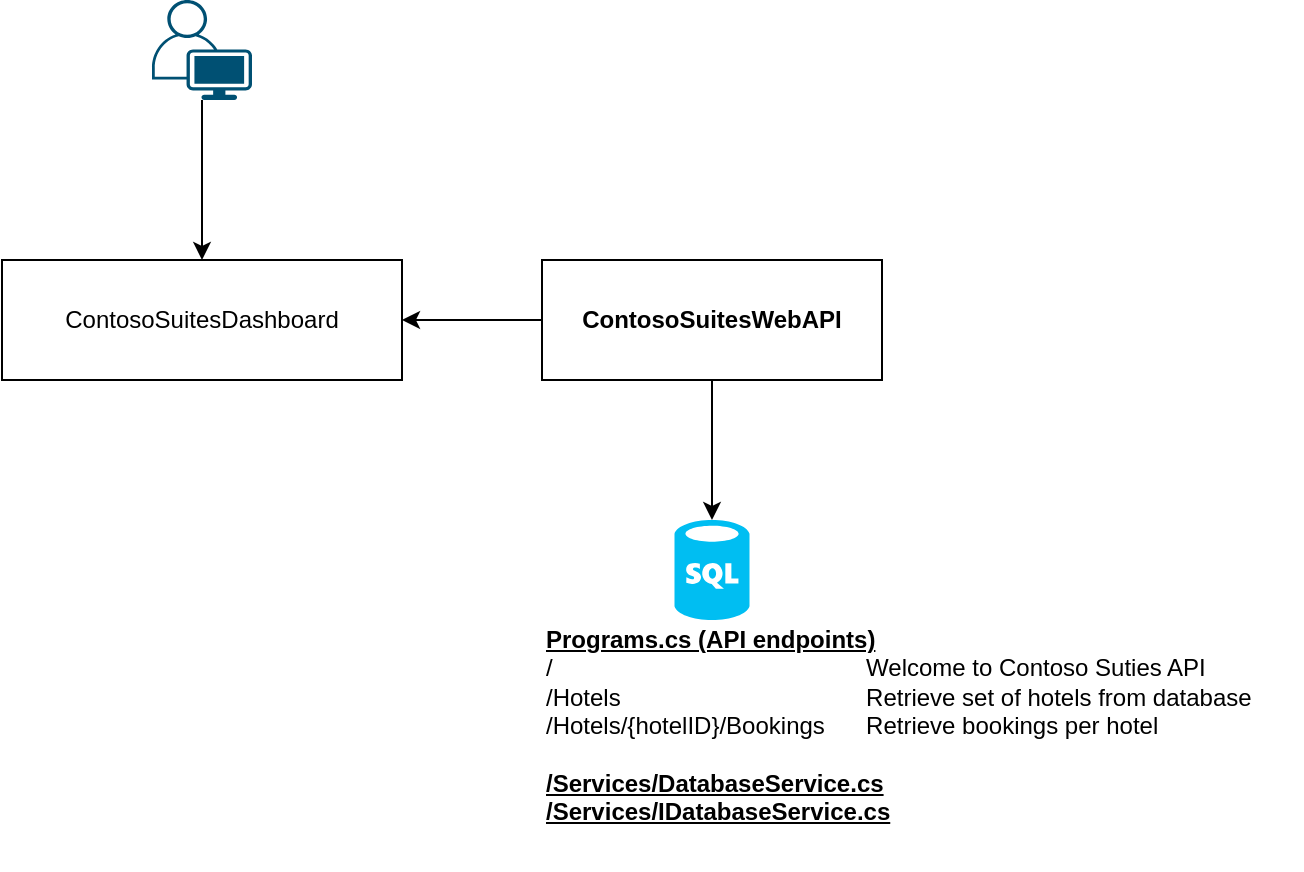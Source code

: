 <mxfile version="25.0.1">
  <diagram name="Page-1" id="2EY_sPybldkTO2i7MSr7">
    <mxGraphModel dx="914" dy="740" grid="1" gridSize="10" guides="1" tooltips="1" connect="1" arrows="1" fold="1" page="1" pageScale="1" pageWidth="850" pageHeight="1100" math="0" shadow="0">
      <root>
        <mxCell id="0" />
        <mxCell id="1" parent="0" />
        <mxCell id="1F637b-0v5_sF-KIqufE-1" value="ContosoSuitesDashboard" style="rounded=0;whiteSpace=wrap;html=1;" vertex="1" parent="1">
          <mxGeometry x="260" y="160" width="200" height="60" as="geometry" />
        </mxCell>
        <mxCell id="1F637b-0v5_sF-KIqufE-7" style="edgeStyle=orthogonalEdgeStyle;rounded=0;orthogonalLoop=1;jettySize=auto;html=1;exitX=0;exitY=0.5;exitDx=0;exitDy=0;entryX=1;entryY=0.5;entryDx=0;entryDy=0;" edge="1" parent="1" source="1F637b-0v5_sF-KIqufE-2" target="1F637b-0v5_sF-KIqufE-1">
          <mxGeometry relative="1" as="geometry" />
        </mxCell>
        <mxCell id="1F637b-0v5_sF-KIqufE-2" value="&lt;b&gt;ContosoSuitesWebAPI&lt;/b&gt;" style="rounded=0;whiteSpace=wrap;html=1;" vertex="1" parent="1">
          <mxGeometry x="530" y="160" width="170" height="60" as="geometry" />
        </mxCell>
        <mxCell id="1F637b-0v5_sF-KIqufE-3" value="" style="verticalLabelPosition=bottom;html=1;verticalAlign=top;align=center;strokeColor=none;fillColor=#00BEF2;shape=mxgraph.azure.sql_database;" vertex="1" parent="1">
          <mxGeometry x="596.25" y="290" width="37.5" height="50" as="geometry" />
        </mxCell>
        <mxCell id="1F637b-0v5_sF-KIqufE-5" style="edgeStyle=orthogonalEdgeStyle;rounded=0;orthogonalLoop=1;jettySize=auto;html=1;exitX=0.5;exitY=1;exitDx=0;exitDy=0;entryX=0.5;entryY=0;entryDx=0;entryDy=0;entryPerimeter=0;" edge="1" parent="1" source="1F637b-0v5_sF-KIqufE-2" target="1F637b-0v5_sF-KIqufE-3">
          <mxGeometry relative="1" as="geometry" />
        </mxCell>
        <mxCell id="1F637b-0v5_sF-KIqufE-6" value="&lt;b&gt;&lt;u&gt;Programs.cs (API endpoints)&lt;/u&gt;&lt;/b&gt;&lt;div&gt;/&lt;span style=&quot;white-space: pre;&quot;&gt;&#x9;&lt;span style=&quot;white-space: pre;&quot;&gt;&#x9;&lt;span style=&quot;white-space: pre;&quot;&gt;&#x9;&lt;/span&gt;&lt;span style=&quot;white-space: pre;&quot;&gt;&#x9;&lt;/span&gt;&lt;span style=&quot;white-space: pre;&quot;&gt;&#x9;&lt;/span&gt;&lt;span style=&quot;white-space: pre;&quot;&gt;&#x9;&lt;/span&gt;&lt;/span&gt;&lt;/span&gt;Welcome to Contoso Suties API&lt;div style=&quot;&quot;&gt;/Hotels&lt;span style=&quot;white-space: pre;&quot;&gt;&#x9;&lt;span style=&quot;white-space: pre;&quot;&gt;&#x9;&lt;/span&gt;&lt;span style=&quot;white-space: pre;&quot;&gt;&#x9;&lt;/span&gt;&lt;span style=&quot;white-space: pre;&quot;&gt;&#x9;&lt;/span&gt;&lt;span style=&quot;white-space: pre;&quot;&gt;&#x9;&lt;/span&gt;&lt;/span&gt;Retrieve set of hotels from database&lt;/div&gt;&lt;div style=&quot;&quot;&gt;/Hotels/{hotelID}/Bookings &lt;span style=&quot;white-space: pre;&quot;&gt;&#x9;&lt;/span&gt;Retrieve bookings per hotel&lt;/div&gt;&lt;/div&gt;&lt;div style=&quot;&quot;&gt;&lt;br&gt;&lt;/div&gt;&lt;div style=&quot;&quot;&gt;&lt;b&gt;&lt;u&gt;/Services/DatabaseService.cs&lt;/u&gt;&lt;/b&gt;&lt;/div&gt;&lt;div style=&quot;&quot;&gt;&lt;b&gt;&lt;u&gt;/Services/IDatabaseService.cs&lt;/u&gt;&lt;/b&gt;&lt;/div&gt;&lt;div style=&quot;&quot;&gt;&lt;br&gt;&lt;/div&gt;" style="text;html=1;align=left;verticalAlign=middle;resizable=0;points=[];autosize=1;strokeColor=none;fillColor=none;" vertex="1" parent="1">
          <mxGeometry x="530" y="335" width="380" height="130" as="geometry" />
        </mxCell>
        <mxCell id="1F637b-0v5_sF-KIqufE-9" style="edgeStyle=orthogonalEdgeStyle;rounded=0;orthogonalLoop=1;jettySize=auto;html=1;entryX=0.5;entryY=0;entryDx=0;entryDy=0;" edge="1" parent="1" source="1F637b-0v5_sF-KIqufE-8" target="1F637b-0v5_sF-KIqufE-1">
          <mxGeometry relative="1" as="geometry" />
        </mxCell>
        <mxCell id="1F637b-0v5_sF-KIqufE-8" value="" style="points=[[0.35,0,0],[0.98,0.51,0],[1,0.71,0],[0.67,1,0],[0,0.795,0],[0,0.65,0]];verticalLabelPosition=bottom;sketch=0;html=1;verticalAlign=top;aspect=fixed;align=center;pointerEvents=1;shape=mxgraph.cisco19.user;fillColor=#005073;strokeColor=none;" vertex="1" parent="1">
          <mxGeometry x="335" y="30" width="50" height="50" as="geometry" />
        </mxCell>
      </root>
    </mxGraphModel>
  </diagram>
</mxfile>
